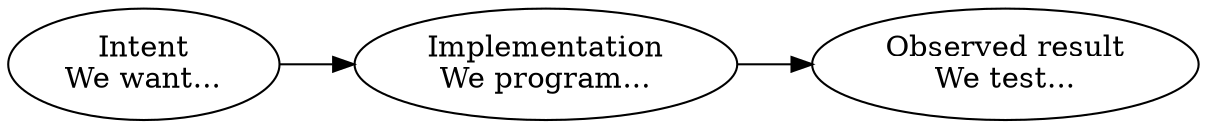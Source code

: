digraph "Programming process in detail" {
  rankdir=LR;
//	Intent -> Implementation -> Observed result;

	"Intent\nWe want..." -> "Implementation\nWe program..." -> "Observed result\nWe test...";
}
